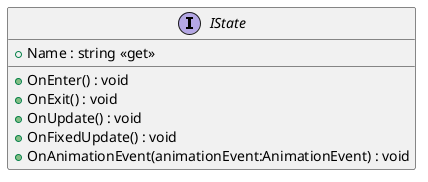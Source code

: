 @startuml
interface IState {
    + Name : string <<get>>
    + OnEnter() : void
    + OnExit() : void
    + OnUpdate() : void
    + OnFixedUpdate() : void
    + OnAnimationEvent(animationEvent:AnimationEvent) : void
}
@enduml
